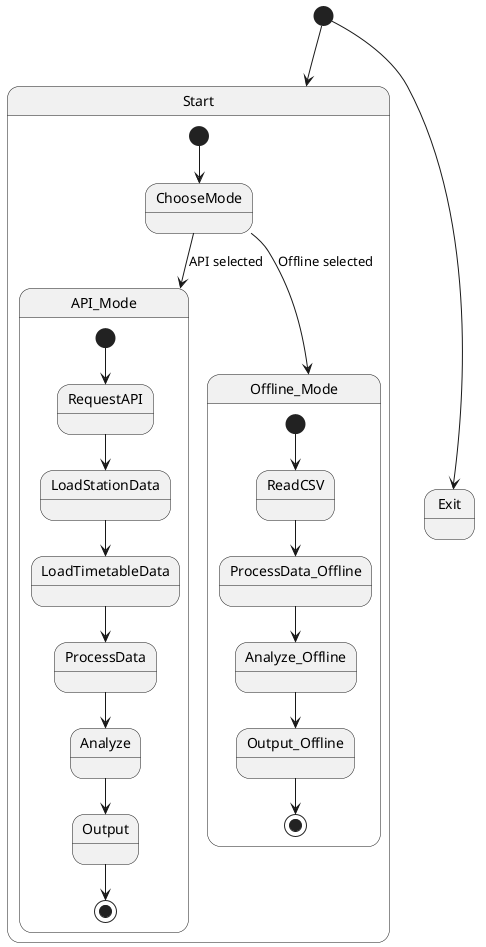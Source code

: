 @startuml


[*] --> Start

state Start {
  [*] --> ChooseMode
  ChooseMode --> API_Mode : API selected
  ChooseMode --> Offline_Mode : Offline selected
}

state API_Mode {
  [*] --> RequestAPI
  RequestAPI --> LoadStationData
  LoadStationData --> LoadTimetableData
  LoadTimetableData --> ProcessData
  ProcessData --> Analyze
  Analyze --> Output
  Output --> [*]
}

state Offline_Mode {
  [*] --> ReadCSV
  ReadCSV --> ProcessData_Offline
  ProcessData_Offline --> Analyze_Offline
  Analyze_Offline --> Output_Offline
  Output_Offline --> [*]
}

[*] --> Exit

@enduml
